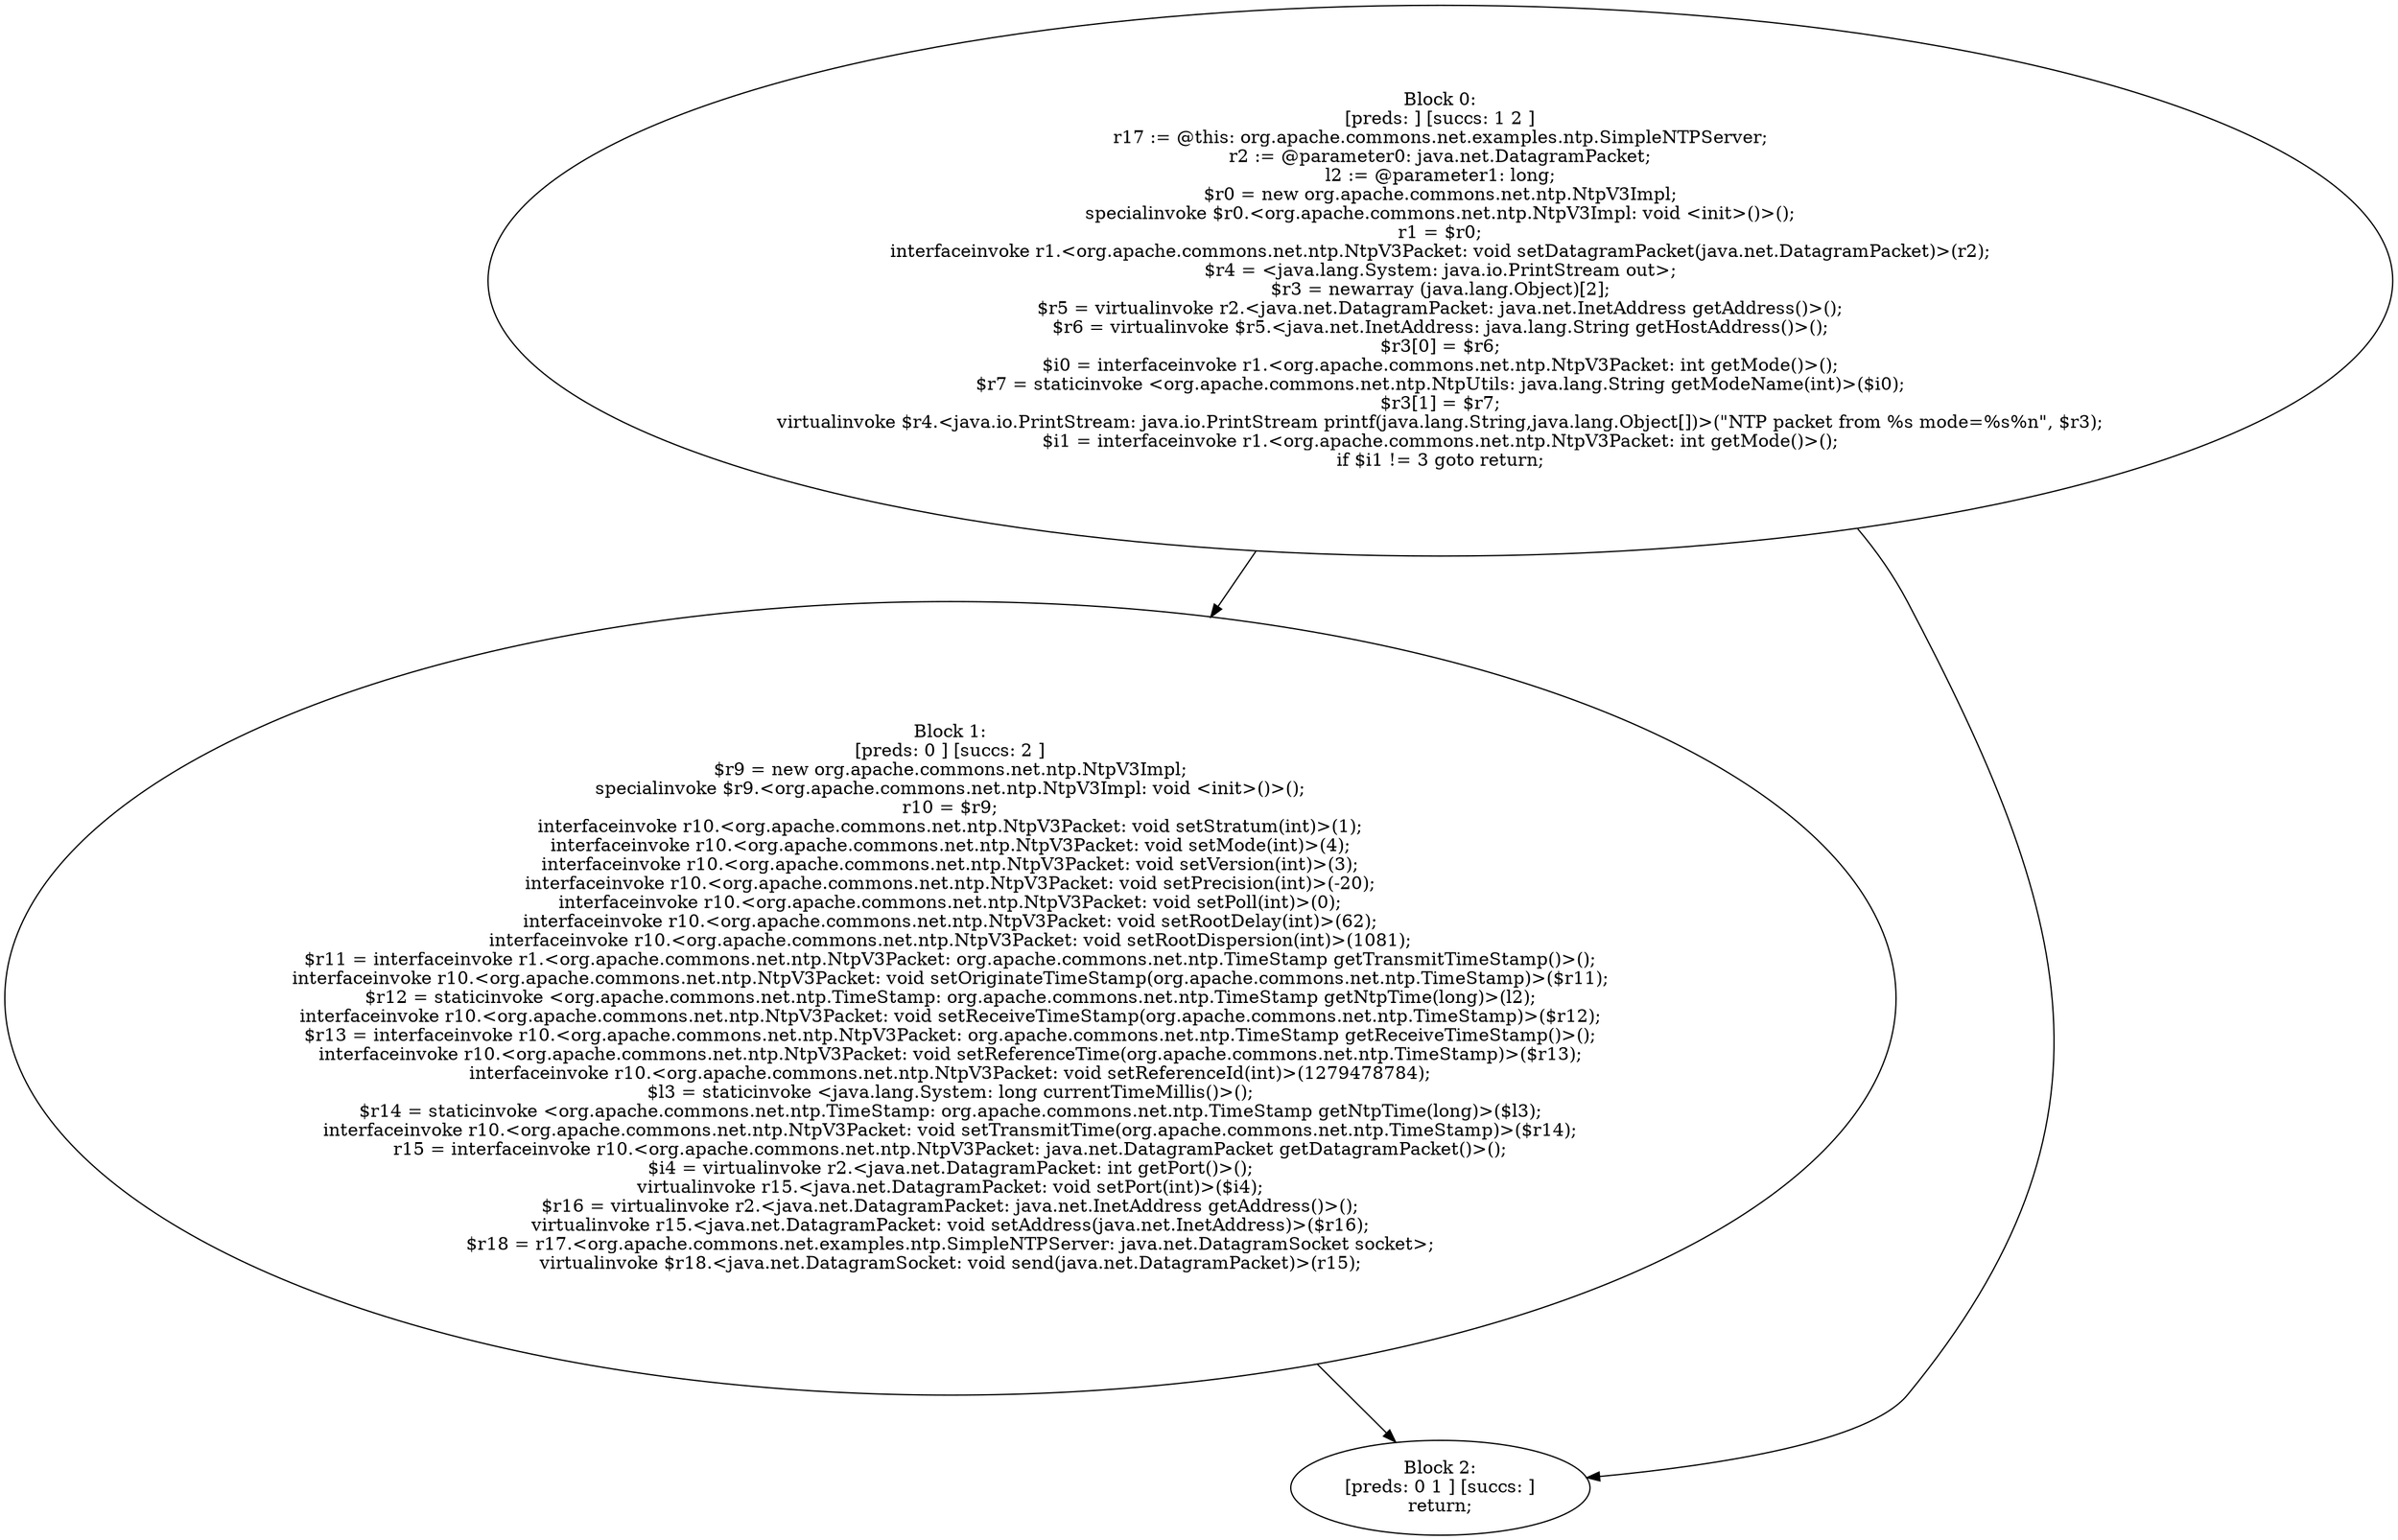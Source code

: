 digraph "unitGraph" {
    "Block 0:
[preds: ] [succs: 1 2 ]
r17 := @this: org.apache.commons.net.examples.ntp.SimpleNTPServer;
r2 := @parameter0: java.net.DatagramPacket;
l2 := @parameter1: long;
$r0 = new org.apache.commons.net.ntp.NtpV3Impl;
specialinvoke $r0.<org.apache.commons.net.ntp.NtpV3Impl: void <init>()>();
r1 = $r0;
interfaceinvoke r1.<org.apache.commons.net.ntp.NtpV3Packet: void setDatagramPacket(java.net.DatagramPacket)>(r2);
$r4 = <java.lang.System: java.io.PrintStream out>;
$r3 = newarray (java.lang.Object)[2];
$r5 = virtualinvoke r2.<java.net.DatagramPacket: java.net.InetAddress getAddress()>();
$r6 = virtualinvoke $r5.<java.net.InetAddress: java.lang.String getHostAddress()>();
$r3[0] = $r6;
$i0 = interfaceinvoke r1.<org.apache.commons.net.ntp.NtpV3Packet: int getMode()>();
$r7 = staticinvoke <org.apache.commons.net.ntp.NtpUtils: java.lang.String getModeName(int)>($i0);
$r3[1] = $r7;
virtualinvoke $r4.<java.io.PrintStream: java.io.PrintStream printf(java.lang.String,java.lang.Object[])>(\"NTP packet from %s mode=%s%n\", $r3);
$i1 = interfaceinvoke r1.<org.apache.commons.net.ntp.NtpV3Packet: int getMode()>();
if $i1 != 3 goto return;
"
    "Block 1:
[preds: 0 ] [succs: 2 ]
$r9 = new org.apache.commons.net.ntp.NtpV3Impl;
specialinvoke $r9.<org.apache.commons.net.ntp.NtpV3Impl: void <init>()>();
r10 = $r9;
interfaceinvoke r10.<org.apache.commons.net.ntp.NtpV3Packet: void setStratum(int)>(1);
interfaceinvoke r10.<org.apache.commons.net.ntp.NtpV3Packet: void setMode(int)>(4);
interfaceinvoke r10.<org.apache.commons.net.ntp.NtpV3Packet: void setVersion(int)>(3);
interfaceinvoke r10.<org.apache.commons.net.ntp.NtpV3Packet: void setPrecision(int)>(-20);
interfaceinvoke r10.<org.apache.commons.net.ntp.NtpV3Packet: void setPoll(int)>(0);
interfaceinvoke r10.<org.apache.commons.net.ntp.NtpV3Packet: void setRootDelay(int)>(62);
interfaceinvoke r10.<org.apache.commons.net.ntp.NtpV3Packet: void setRootDispersion(int)>(1081);
$r11 = interfaceinvoke r1.<org.apache.commons.net.ntp.NtpV3Packet: org.apache.commons.net.ntp.TimeStamp getTransmitTimeStamp()>();
interfaceinvoke r10.<org.apache.commons.net.ntp.NtpV3Packet: void setOriginateTimeStamp(org.apache.commons.net.ntp.TimeStamp)>($r11);
$r12 = staticinvoke <org.apache.commons.net.ntp.TimeStamp: org.apache.commons.net.ntp.TimeStamp getNtpTime(long)>(l2);
interfaceinvoke r10.<org.apache.commons.net.ntp.NtpV3Packet: void setReceiveTimeStamp(org.apache.commons.net.ntp.TimeStamp)>($r12);
$r13 = interfaceinvoke r10.<org.apache.commons.net.ntp.NtpV3Packet: org.apache.commons.net.ntp.TimeStamp getReceiveTimeStamp()>();
interfaceinvoke r10.<org.apache.commons.net.ntp.NtpV3Packet: void setReferenceTime(org.apache.commons.net.ntp.TimeStamp)>($r13);
interfaceinvoke r10.<org.apache.commons.net.ntp.NtpV3Packet: void setReferenceId(int)>(1279478784);
$l3 = staticinvoke <java.lang.System: long currentTimeMillis()>();
$r14 = staticinvoke <org.apache.commons.net.ntp.TimeStamp: org.apache.commons.net.ntp.TimeStamp getNtpTime(long)>($l3);
interfaceinvoke r10.<org.apache.commons.net.ntp.NtpV3Packet: void setTransmitTime(org.apache.commons.net.ntp.TimeStamp)>($r14);
r15 = interfaceinvoke r10.<org.apache.commons.net.ntp.NtpV3Packet: java.net.DatagramPacket getDatagramPacket()>();
$i4 = virtualinvoke r2.<java.net.DatagramPacket: int getPort()>();
virtualinvoke r15.<java.net.DatagramPacket: void setPort(int)>($i4);
$r16 = virtualinvoke r2.<java.net.DatagramPacket: java.net.InetAddress getAddress()>();
virtualinvoke r15.<java.net.DatagramPacket: void setAddress(java.net.InetAddress)>($r16);
$r18 = r17.<org.apache.commons.net.examples.ntp.SimpleNTPServer: java.net.DatagramSocket socket>;
virtualinvoke $r18.<java.net.DatagramSocket: void send(java.net.DatagramPacket)>(r15);
"
    "Block 2:
[preds: 0 1 ] [succs: ]
return;
"
    "Block 0:
[preds: ] [succs: 1 2 ]
r17 := @this: org.apache.commons.net.examples.ntp.SimpleNTPServer;
r2 := @parameter0: java.net.DatagramPacket;
l2 := @parameter1: long;
$r0 = new org.apache.commons.net.ntp.NtpV3Impl;
specialinvoke $r0.<org.apache.commons.net.ntp.NtpV3Impl: void <init>()>();
r1 = $r0;
interfaceinvoke r1.<org.apache.commons.net.ntp.NtpV3Packet: void setDatagramPacket(java.net.DatagramPacket)>(r2);
$r4 = <java.lang.System: java.io.PrintStream out>;
$r3 = newarray (java.lang.Object)[2];
$r5 = virtualinvoke r2.<java.net.DatagramPacket: java.net.InetAddress getAddress()>();
$r6 = virtualinvoke $r5.<java.net.InetAddress: java.lang.String getHostAddress()>();
$r3[0] = $r6;
$i0 = interfaceinvoke r1.<org.apache.commons.net.ntp.NtpV3Packet: int getMode()>();
$r7 = staticinvoke <org.apache.commons.net.ntp.NtpUtils: java.lang.String getModeName(int)>($i0);
$r3[1] = $r7;
virtualinvoke $r4.<java.io.PrintStream: java.io.PrintStream printf(java.lang.String,java.lang.Object[])>(\"NTP packet from %s mode=%s%n\", $r3);
$i1 = interfaceinvoke r1.<org.apache.commons.net.ntp.NtpV3Packet: int getMode()>();
if $i1 != 3 goto return;
"->"Block 1:
[preds: 0 ] [succs: 2 ]
$r9 = new org.apache.commons.net.ntp.NtpV3Impl;
specialinvoke $r9.<org.apache.commons.net.ntp.NtpV3Impl: void <init>()>();
r10 = $r9;
interfaceinvoke r10.<org.apache.commons.net.ntp.NtpV3Packet: void setStratum(int)>(1);
interfaceinvoke r10.<org.apache.commons.net.ntp.NtpV3Packet: void setMode(int)>(4);
interfaceinvoke r10.<org.apache.commons.net.ntp.NtpV3Packet: void setVersion(int)>(3);
interfaceinvoke r10.<org.apache.commons.net.ntp.NtpV3Packet: void setPrecision(int)>(-20);
interfaceinvoke r10.<org.apache.commons.net.ntp.NtpV3Packet: void setPoll(int)>(0);
interfaceinvoke r10.<org.apache.commons.net.ntp.NtpV3Packet: void setRootDelay(int)>(62);
interfaceinvoke r10.<org.apache.commons.net.ntp.NtpV3Packet: void setRootDispersion(int)>(1081);
$r11 = interfaceinvoke r1.<org.apache.commons.net.ntp.NtpV3Packet: org.apache.commons.net.ntp.TimeStamp getTransmitTimeStamp()>();
interfaceinvoke r10.<org.apache.commons.net.ntp.NtpV3Packet: void setOriginateTimeStamp(org.apache.commons.net.ntp.TimeStamp)>($r11);
$r12 = staticinvoke <org.apache.commons.net.ntp.TimeStamp: org.apache.commons.net.ntp.TimeStamp getNtpTime(long)>(l2);
interfaceinvoke r10.<org.apache.commons.net.ntp.NtpV3Packet: void setReceiveTimeStamp(org.apache.commons.net.ntp.TimeStamp)>($r12);
$r13 = interfaceinvoke r10.<org.apache.commons.net.ntp.NtpV3Packet: org.apache.commons.net.ntp.TimeStamp getReceiveTimeStamp()>();
interfaceinvoke r10.<org.apache.commons.net.ntp.NtpV3Packet: void setReferenceTime(org.apache.commons.net.ntp.TimeStamp)>($r13);
interfaceinvoke r10.<org.apache.commons.net.ntp.NtpV3Packet: void setReferenceId(int)>(1279478784);
$l3 = staticinvoke <java.lang.System: long currentTimeMillis()>();
$r14 = staticinvoke <org.apache.commons.net.ntp.TimeStamp: org.apache.commons.net.ntp.TimeStamp getNtpTime(long)>($l3);
interfaceinvoke r10.<org.apache.commons.net.ntp.NtpV3Packet: void setTransmitTime(org.apache.commons.net.ntp.TimeStamp)>($r14);
r15 = interfaceinvoke r10.<org.apache.commons.net.ntp.NtpV3Packet: java.net.DatagramPacket getDatagramPacket()>();
$i4 = virtualinvoke r2.<java.net.DatagramPacket: int getPort()>();
virtualinvoke r15.<java.net.DatagramPacket: void setPort(int)>($i4);
$r16 = virtualinvoke r2.<java.net.DatagramPacket: java.net.InetAddress getAddress()>();
virtualinvoke r15.<java.net.DatagramPacket: void setAddress(java.net.InetAddress)>($r16);
$r18 = r17.<org.apache.commons.net.examples.ntp.SimpleNTPServer: java.net.DatagramSocket socket>;
virtualinvoke $r18.<java.net.DatagramSocket: void send(java.net.DatagramPacket)>(r15);
";
    "Block 0:
[preds: ] [succs: 1 2 ]
r17 := @this: org.apache.commons.net.examples.ntp.SimpleNTPServer;
r2 := @parameter0: java.net.DatagramPacket;
l2 := @parameter1: long;
$r0 = new org.apache.commons.net.ntp.NtpV3Impl;
specialinvoke $r0.<org.apache.commons.net.ntp.NtpV3Impl: void <init>()>();
r1 = $r0;
interfaceinvoke r1.<org.apache.commons.net.ntp.NtpV3Packet: void setDatagramPacket(java.net.DatagramPacket)>(r2);
$r4 = <java.lang.System: java.io.PrintStream out>;
$r3 = newarray (java.lang.Object)[2];
$r5 = virtualinvoke r2.<java.net.DatagramPacket: java.net.InetAddress getAddress()>();
$r6 = virtualinvoke $r5.<java.net.InetAddress: java.lang.String getHostAddress()>();
$r3[0] = $r6;
$i0 = interfaceinvoke r1.<org.apache.commons.net.ntp.NtpV3Packet: int getMode()>();
$r7 = staticinvoke <org.apache.commons.net.ntp.NtpUtils: java.lang.String getModeName(int)>($i0);
$r3[1] = $r7;
virtualinvoke $r4.<java.io.PrintStream: java.io.PrintStream printf(java.lang.String,java.lang.Object[])>(\"NTP packet from %s mode=%s%n\", $r3);
$i1 = interfaceinvoke r1.<org.apache.commons.net.ntp.NtpV3Packet: int getMode()>();
if $i1 != 3 goto return;
"->"Block 2:
[preds: 0 1 ] [succs: ]
return;
";
    "Block 1:
[preds: 0 ] [succs: 2 ]
$r9 = new org.apache.commons.net.ntp.NtpV3Impl;
specialinvoke $r9.<org.apache.commons.net.ntp.NtpV3Impl: void <init>()>();
r10 = $r9;
interfaceinvoke r10.<org.apache.commons.net.ntp.NtpV3Packet: void setStratum(int)>(1);
interfaceinvoke r10.<org.apache.commons.net.ntp.NtpV3Packet: void setMode(int)>(4);
interfaceinvoke r10.<org.apache.commons.net.ntp.NtpV3Packet: void setVersion(int)>(3);
interfaceinvoke r10.<org.apache.commons.net.ntp.NtpV3Packet: void setPrecision(int)>(-20);
interfaceinvoke r10.<org.apache.commons.net.ntp.NtpV3Packet: void setPoll(int)>(0);
interfaceinvoke r10.<org.apache.commons.net.ntp.NtpV3Packet: void setRootDelay(int)>(62);
interfaceinvoke r10.<org.apache.commons.net.ntp.NtpV3Packet: void setRootDispersion(int)>(1081);
$r11 = interfaceinvoke r1.<org.apache.commons.net.ntp.NtpV3Packet: org.apache.commons.net.ntp.TimeStamp getTransmitTimeStamp()>();
interfaceinvoke r10.<org.apache.commons.net.ntp.NtpV3Packet: void setOriginateTimeStamp(org.apache.commons.net.ntp.TimeStamp)>($r11);
$r12 = staticinvoke <org.apache.commons.net.ntp.TimeStamp: org.apache.commons.net.ntp.TimeStamp getNtpTime(long)>(l2);
interfaceinvoke r10.<org.apache.commons.net.ntp.NtpV3Packet: void setReceiveTimeStamp(org.apache.commons.net.ntp.TimeStamp)>($r12);
$r13 = interfaceinvoke r10.<org.apache.commons.net.ntp.NtpV3Packet: org.apache.commons.net.ntp.TimeStamp getReceiveTimeStamp()>();
interfaceinvoke r10.<org.apache.commons.net.ntp.NtpV3Packet: void setReferenceTime(org.apache.commons.net.ntp.TimeStamp)>($r13);
interfaceinvoke r10.<org.apache.commons.net.ntp.NtpV3Packet: void setReferenceId(int)>(1279478784);
$l3 = staticinvoke <java.lang.System: long currentTimeMillis()>();
$r14 = staticinvoke <org.apache.commons.net.ntp.TimeStamp: org.apache.commons.net.ntp.TimeStamp getNtpTime(long)>($l3);
interfaceinvoke r10.<org.apache.commons.net.ntp.NtpV3Packet: void setTransmitTime(org.apache.commons.net.ntp.TimeStamp)>($r14);
r15 = interfaceinvoke r10.<org.apache.commons.net.ntp.NtpV3Packet: java.net.DatagramPacket getDatagramPacket()>();
$i4 = virtualinvoke r2.<java.net.DatagramPacket: int getPort()>();
virtualinvoke r15.<java.net.DatagramPacket: void setPort(int)>($i4);
$r16 = virtualinvoke r2.<java.net.DatagramPacket: java.net.InetAddress getAddress()>();
virtualinvoke r15.<java.net.DatagramPacket: void setAddress(java.net.InetAddress)>($r16);
$r18 = r17.<org.apache.commons.net.examples.ntp.SimpleNTPServer: java.net.DatagramSocket socket>;
virtualinvoke $r18.<java.net.DatagramSocket: void send(java.net.DatagramPacket)>(r15);
"->"Block 2:
[preds: 0 1 ] [succs: ]
return;
";
}
